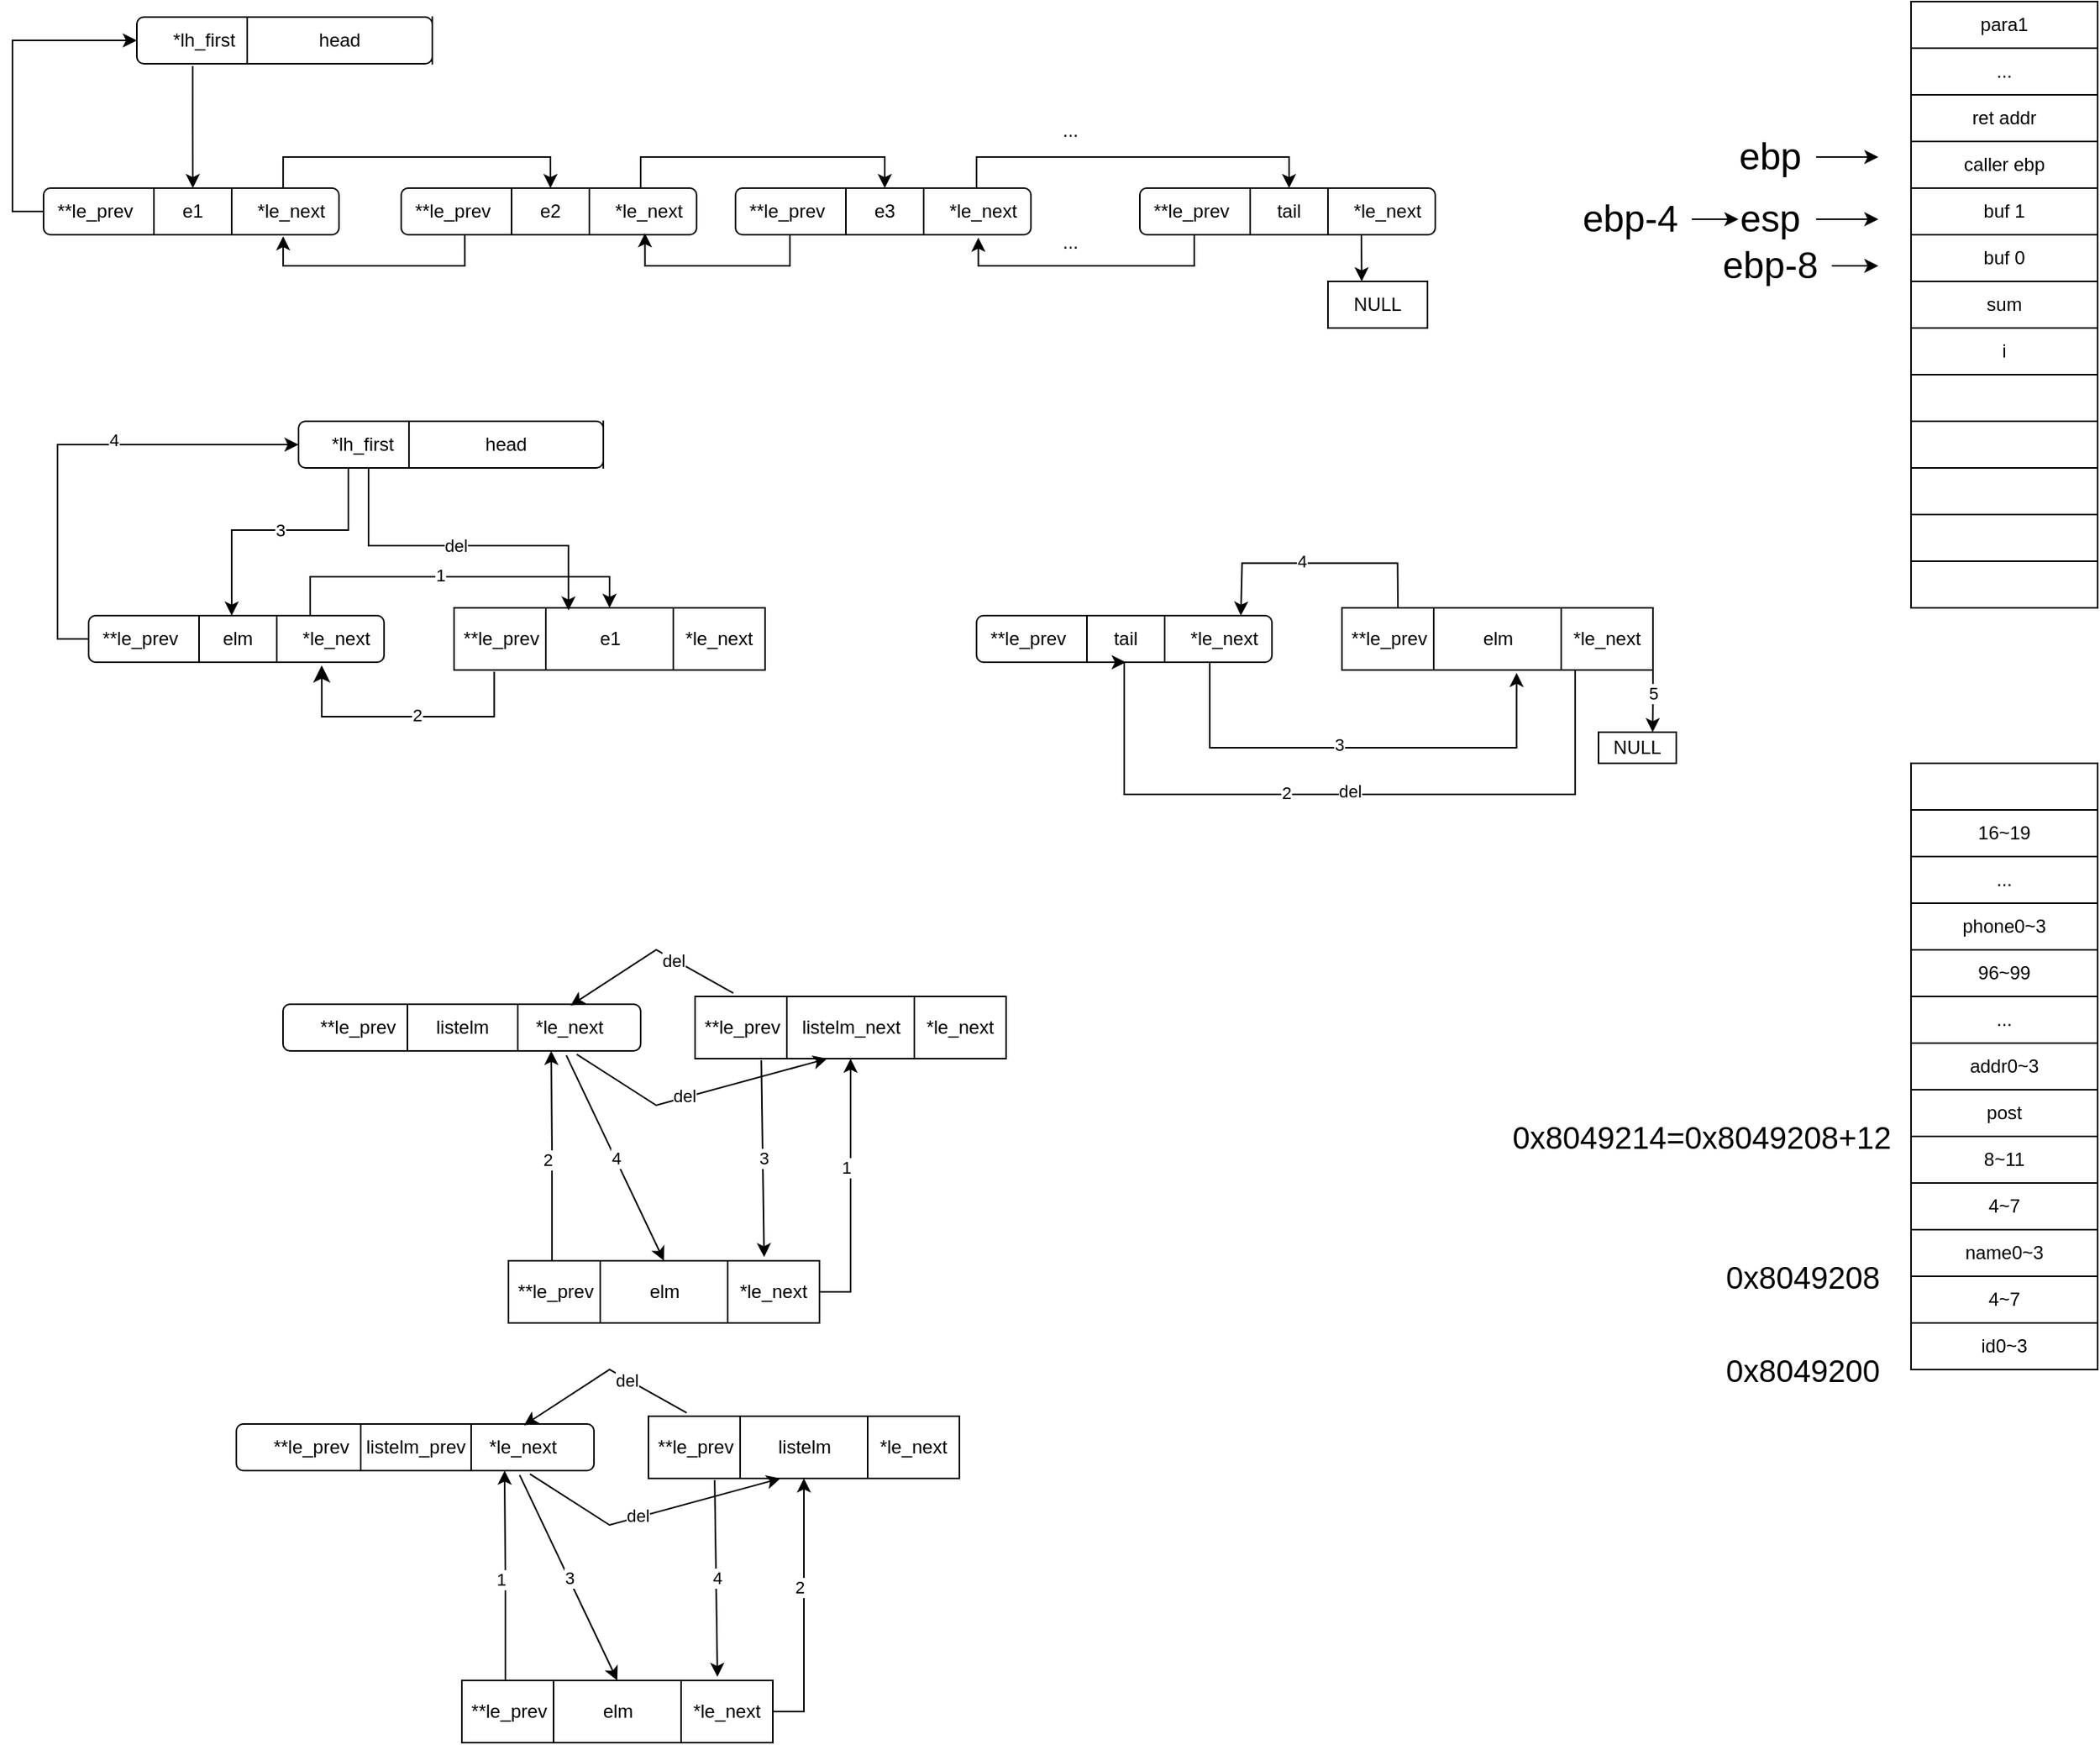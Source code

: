 <mxfile version="24.9.3">
  <diagram name="第 1 页" id="CgbGqWeiciak2SSr_8g0">
    <mxGraphModel dx="1440" dy="641" grid="1" gridSize="10" guides="1" tooltips="1" connect="1" arrows="1" fold="1" page="1" pageScale="1" pageWidth="827" pageHeight="1169" math="0" shadow="0">
      <root>
        <mxCell id="0" />
        <mxCell id="1" parent="0" />
        <mxCell id="PcLLNrCdASyvN8jC8210-8" value="*lh_first&amp;nbsp; &amp;nbsp; &amp;nbsp; &amp;nbsp; &amp;nbsp; &amp;nbsp; &amp;nbsp; &amp;nbsp; &amp;nbsp; &amp;nbsp; &amp;nbsp; &amp;nbsp; &amp;nbsp; &amp;nbsp; &amp;nbsp; &amp;nbsp;" style="rounded=1;whiteSpace=wrap;html=1;" parent="1" vertex="1">
          <mxGeometry x="100" y="10" width="190" height="30" as="geometry" />
        </mxCell>
        <mxCell id="PcLLNrCdASyvN8jC8210-32" style="edgeStyle=orthogonalEdgeStyle;rounded=0;orthogonalLoop=1;jettySize=auto;html=1;exitX=0.189;exitY=1.052;exitDx=0;exitDy=0;entryX=0.5;entryY=0;entryDx=0;entryDy=0;exitPerimeter=0;" parent="1" source="PcLLNrCdASyvN8jC8210-8" target="PcLLNrCdASyvN8jC8210-22" edge="1">
          <mxGeometry relative="1" as="geometry" />
        </mxCell>
        <mxCell id="PcLLNrCdASyvN8jC8210-9" value="head" style="shape=partialRectangle;whiteSpace=wrap;html=1;top=0;bottom=0;fillColor=none;" parent="1" vertex="1">
          <mxGeometry x="171" y="10" width="119" height="30" as="geometry" />
        </mxCell>
        <mxCell id="PcLLNrCdASyvN8jC8210-25" style="edgeStyle=orthogonalEdgeStyle;rounded=0;orthogonalLoop=1;jettySize=auto;html=1;exitX=0.811;exitY=0.056;exitDx=0;exitDy=0;entryX=0.5;entryY=0;entryDx=0;entryDy=0;exitPerimeter=0;" parent="1" source="PcLLNrCdASyvN8jC8210-21" target="PcLLNrCdASyvN8jC8210-24" edge="1">
          <mxGeometry relative="1" as="geometry">
            <Array as="points">
              <mxPoint x="194" y="100" />
              <mxPoint x="366" y="100" />
            </Array>
          </mxGeometry>
        </mxCell>
        <mxCell id="9PKcSmoNiK7LUXzbzVSb-112" style="edgeStyle=orthogonalEdgeStyle;rounded=0;orthogonalLoop=1;jettySize=auto;html=1;exitX=0;exitY=0.5;exitDx=0;exitDy=0;entryX=0;entryY=0.5;entryDx=0;entryDy=0;" parent="1" source="PcLLNrCdASyvN8jC8210-21" target="PcLLNrCdASyvN8jC8210-8" edge="1">
          <mxGeometry relative="1" as="geometry" />
        </mxCell>
        <mxCell id="PcLLNrCdASyvN8jC8210-21" value="**le_prev&amp;nbsp; &amp;nbsp; &amp;nbsp; &amp;nbsp; &amp;nbsp; &amp;nbsp; &amp;nbsp; &amp;nbsp; &amp;nbsp; &amp;nbsp; &amp;nbsp; &amp;nbsp; *le_next" style="rounded=1;whiteSpace=wrap;html=1;" parent="1" vertex="1">
          <mxGeometry x="40" y="120" width="190" height="30" as="geometry" />
        </mxCell>
        <mxCell id="PcLLNrCdASyvN8jC8210-22" value="e1" style="shape=partialRectangle;whiteSpace=wrap;html=1;top=0;bottom=0;fillColor=none;" parent="1" vertex="1">
          <mxGeometry x="111" y="120" width="50" height="30" as="geometry" />
        </mxCell>
        <mxCell id="PcLLNrCdASyvN8jC8210-23" value="**le_prev&amp;nbsp; &amp;nbsp; &amp;nbsp; &amp;nbsp; &amp;nbsp; &amp;nbsp; &amp;nbsp; &amp;nbsp; &amp;nbsp; &amp;nbsp; &amp;nbsp; &amp;nbsp; *le_next" style="rounded=1;whiteSpace=wrap;html=1;" parent="1" vertex="1">
          <mxGeometry x="270" y="120" width="190" height="30" as="geometry" />
        </mxCell>
        <mxCell id="9PKcSmoNiK7LUXzbzVSb-10" style="edgeStyle=orthogonalEdgeStyle;rounded=0;orthogonalLoop=1;jettySize=auto;html=1;entryX=0.5;entryY=0;entryDx=0;entryDy=0;" parent="1" source="PcLLNrCdASyvN8jC8210-23" target="9PKcSmoNiK7LUXzbzVSb-8" edge="1">
          <mxGeometry relative="1" as="geometry">
            <Array as="points">
              <mxPoint x="424" y="100" />
              <mxPoint x="581" y="100" />
            </Array>
          </mxGeometry>
        </mxCell>
        <mxCell id="PcLLNrCdASyvN8jC8210-24" value="e2" style="shape=partialRectangle;whiteSpace=wrap;html=1;top=0;bottom=0;fillColor=none;" parent="1" vertex="1">
          <mxGeometry x="341" y="120" width="50" height="30" as="geometry" />
        </mxCell>
        <mxCell id="t2lfeFUL5zWcgB1iJ4_S-45" style="edgeStyle=orthogonalEdgeStyle;rounded=0;orthogonalLoop=1;jettySize=auto;html=1;exitX=0.75;exitY=1;exitDx=0;exitDy=0;" parent="1" source="PcLLNrCdASyvN8jC8210-29" edge="1">
          <mxGeometry relative="1" as="geometry">
            <mxPoint x="887.714" y="180" as="targetPoint" />
          </mxGeometry>
        </mxCell>
        <mxCell id="PcLLNrCdASyvN8jC8210-29" value="**le_prev&amp;nbsp; &amp;nbsp; &amp;nbsp; &amp;nbsp; &amp;nbsp; &amp;nbsp; &amp;nbsp; &amp;nbsp; &amp;nbsp; &amp;nbsp; &amp;nbsp; &amp;nbsp; *le_next" style="rounded=1;whiteSpace=wrap;html=1;" parent="1" vertex="1">
          <mxGeometry x="745" y="120" width="190" height="30" as="geometry" />
        </mxCell>
        <mxCell id="9PKcSmoNiK7LUXzbzVSb-6" style="edgeStyle=orthogonalEdgeStyle;rounded=0;orthogonalLoop=1;jettySize=auto;html=1;exitX=0.175;exitY=0.949;exitDx=0;exitDy=0;entryX=0.825;entryY=0.967;entryDx=0;entryDy=0;entryPerimeter=0;exitPerimeter=0;" parent="1" source="9PKcSmoNiK7LUXzbzVSb-7" target="PcLLNrCdASyvN8jC8210-23" edge="1">
          <mxGeometry relative="1" as="geometry">
            <mxPoint x="480" y="230" as="targetPoint" />
            <Array as="points">
              <mxPoint x="520" y="149" />
              <mxPoint x="520" y="170" />
              <mxPoint x="427" y="170" />
            </Array>
          </mxGeometry>
        </mxCell>
        <mxCell id="PcLLNrCdASyvN8jC8210-30" value="tail" style="shape=partialRectangle;whiteSpace=wrap;html=1;top=0;bottom=0;fillColor=none;" parent="1" vertex="1">
          <mxGeometry x="816" y="120" width="50" height="30" as="geometry" />
        </mxCell>
        <mxCell id="PcLLNrCdASyvN8jC8210-34" value="e1" style="shape=process;whiteSpace=wrap;html=1;backgroundOutline=1;size=0.294;" parent="1" vertex="1">
          <mxGeometry x="304" y="390" width="200" height="40" as="geometry" />
        </mxCell>
        <mxCell id="PcLLNrCdASyvN8jC8210-36" value="*le_next" style="text;html=1;align=center;verticalAlign=middle;resizable=0;points=[];autosize=1;strokeColor=none;fillColor=none;" parent="1" vertex="1">
          <mxGeometry x="439" y="395" width="70" height="30" as="geometry" />
        </mxCell>
        <mxCell id="PcLLNrCdASyvN8jC8210-37" value="**le_prev" style="text;html=1;align=center;verticalAlign=middle;resizable=0;points=[];autosize=1;strokeColor=none;fillColor=none;" parent="1" vertex="1">
          <mxGeometry x="299" y="395" width="70" height="30" as="geometry" />
        </mxCell>
        <mxCell id="9PKcSmoNiK7LUXzbzVSb-5" style="edgeStyle=orthogonalEdgeStyle;rounded=0;orthogonalLoop=1;jettySize=auto;html=1;exitX=0.215;exitY=0.989;exitDx=0;exitDy=0;entryX=0.811;entryY=1.033;entryDx=0;entryDy=0;entryPerimeter=0;exitPerimeter=0;" parent="1" source="PcLLNrCdASyvN8jC8210-23" target="PcLLNrCdASyvN8jC8210-21" edge="1">
          <mxGeometry relative="1" as="geometry" />
        </mxCell>
        <mxCell id="9PKcSmoNiK7LUXzbzVSb-12" style="edgeStyle=orthogonalEdgeStyle;rounded=0;orthogonalLoop=1;jettySize=auto;html=1;exitX=0.81;exitY=-0.003;exitDx=0;exitDy=0;entryX=0.5;entryY=0;entryDx=0;entryDy=0;exitPerimeter=0;" parent="1" source="9PKcSmoNiK7LUXzbzVSb-7" target="PcLLNrCdASyvN8jC8210-30" edge="1">
          <mxGeometry relative="1" as="geometry">
            <mxPoint x="860" y="100" as="targetPoint" />
            <Array as="points">
              <mxPoint x="639" y="121" />
              <mxPoint x="640" y="121" />
              <mxPoint x="640" y="100" />
              <mxPoint x="841" y="100" />
            </Array>
          </mxGeometry>
        </mxCell>
        <mxCell id="9PKcSmoNiK7LUXzbzVSb-7" value="**le_prev&amp;nbsp; &amp;nbsp; &amp;nbsp; &amp;nbsp; &amp;nbsp; &amp;nbsp; &amp;nbsp; &amp;nbsp; &amp;nbsp; &amp;nbsp; &amp;nbsp; &amp;nbsp; *le_next" style="rounded=1;whiteSpace=wrap;html=1;" parent="1" vertex="1">
          <mxGeometry x="485" y="120" width="190" height="30" as="geometry" />
        </mxCell>
        <mxCell id="9PKcSmoNiK7LUXzbzVSb-8" value="e3" style="shape=partialRectangle;whiteSpace=wrap;html=1;top=0;bottom=0;fillColor=none;" parent="1" vertex="1">
          <mxGeometry x="556" y="120" width="50" height="30" as="geometry" />
        </mxCell>
        <mxCell id="9PKcSmoNiK7LUXzbzVSb-13" style="edgeStyle=orthogonalEdgeStyle;rounded=0;orthogonalLoop=1;jettySize=auto;html=1;exitX=0;exitY=1;exitDx=0;exitDy=0;entryX=0.822;entryY=1.063;entryDx=0;entryDy=0;entryPerimeter=0;" parent="1" source="PcLLNrCdASyvN8jC8210-30" target="9PKcSmoNiK7LUXzbzVSb-7" edge="1">
          <mxGeometry relative="1" as="geometry">
            <Array as="points">
              <mxPoint x="780" y="150" />
              <mxPoint x="780" y="170" />
              <mxPoint x="641" y="170" />
            </Array>
          </mxGeometry>
        </mxCell>
        <mxCell id="9PKcSmoNiK7LUXzbzVSb-14" value="..." style="text;html=1;align=center;verticalAlign=middle;resizable=0;points=[];autosize=1;strokeColor=none;fillColor=none;" parent="1" vertex="1">
          <mxGeometry x="685" y="68" width="30" height="30" as="geometry" />
        </mxCell>
        <mxCell id="9PKcSmoNiK7LUXzbzVSb-16" value="..." style="text;html=1;align=center;verticalAlign=middle;resizable=0;points=[];autosize=1;strokeColor=none;fillColor=none;" parent="1" vertex="1">
          <mxGeometry x="685" y="140" width="30" height="30" as="geometry" />
        </mxCell>
        <mxCell id="9PKcSmoNiK7LUXzbzVSb-23" style="edgeStyle=orthogonalEdgeStyle;rounded=0;orthogonalLoop=1;jettySize=auto;html=1;exitX=0.75;exitY=0;exitDx=0;exitDy=0;entryX=0.5;entryY=0;entryDx=0;entryDy=0;" parent="1" source="9PKcSmoNiK7LUXzbzVSb-20" target="PcLLNrCdASyvN8jC8210-34" edge="1">
          <mxGeometry relative="1" as="geometry" />
        </mxCell>
        <mxCell id="9PKcSmoNiK7LUXzbzVSb-114" value="1" style="edgeLabel;html=1;align=center;verticalAlign=middle;resizable=0;points=[];" parent="9PKcSmoNiK7LUXzbzVSb-23" vertex="1" connectable="0">
          <mxGeometry x="-0.085" y="1" relative="1" as="geometry">
            <mxPoint as="offset" />
          </mxGeometry>
        </mxCell>
        <mxCell id="9PKcSmoNiK7LUXzbzVSb-113" style="edgeStyle=orthogonalEdgeStyle;rounded=0;orthogonalLoop=1;jettySize=auto;html=1;exitX=0;exitY=0.5;exitDx=0;exitDy=0;entryX=0;entryY=0.5;entryDx=0;entryDy=0;" parent="1" source="9PKcSmoNiK7LUXzbzVSb-20" target="9PKcSmoNiK7LUXzbzVSb-103" edge="1">
          <mxGeometry relative="1" as="geometry" />
        </mxCell>
        <mxCell id="9PKcSmoNiK7LUXzbzVSb-115" value="4" style="edgeLabel;html=1;align=center;verticalAlign=middle;resizable=0;points=[];" parent="9PKcSmoNiK7LUXzbzVSb-113" vertex="1" connectable="0">
          <mxGeometry x="0.208" y="3" relative="1" as="geometry">
            <mxPoint as="offset" />
          </mxGeometry>
        </mxCell>
        <mxCell id="9PKcSmoNiK7LUXzbzVSb-20" value="**le_prev&amp;nbsp; &amp;nbsp; &amp;nbsp; &amp;nbsp; &amp;nbsp; &amp;nbsp; &amp;nbsp; &amp;nbsp; &amp;nbsp; &amp;nbsp; &amp;nbsp; &amp;nbsp; *le_next" style="rounded=1;whiteSpace=wrap;html=1;" parent="1" vertex="1">
          <mxGeometry x="69" y="395" width="190" height="30" as="geometry" />
        </mxCell>
        <mxCell id="9PKcSmoNiK7LUXzbzVSb-21" value="elm" style="shape=partialRectangle;whiteSpace=wrap;html=1;top=0;bottom=0;fillColor=none;" parent="1" vertex="1">
          <mxGeometry x="140" y="395" width="50" height="30" as="geometry" />
        </mxCell>
        <mxCell id="9PKcSmoNiK7LUXzbzVSb-22" value="" style="edgeStyle=segmentEdgeStyle;endArrow=classic;html=1;curved=0;rounded=0;endSize=8;startSize=8;sourcePerimeterSpacing=0;targetPerimeterSpacing=0;entryX=0.789;entryY=1.067;entryDx=0;entryDy=0;entryPerimeter=0;exitX=0.129;exitY=1.025;exitDx=0;exitDy=0;exitPerimeter=0;" parent="1" source="PcLLNrCdASyvN8jC8210-34" target="9PKcSmoNiK7LUXzbzVSb-20" edge="1">
          <mxGeometry width="100" relative="1" as="geometry">
            <mxPoint x="330" y="440" as="sourcePoint" />
            <mxPoint x="409" y="460" as="targetPoint" />
            <Array as="points">
              <mxPoint x="330" y="460" />
              <mxPoint x="219" y="460" />
            </Array>
          </mxGeometry>
        </mxCell>
        <mxCell id="9PKcSmoNiK7LUXzbzVSb-110" value="2" style="edgeLabel;html=1;align=center;verticalAlign=middle;resizable=0;points=[];" parent="9PKcSmoNiK7LUXzbzVSb-22" vertex="1" connectable="0">
          <mxGeometry x="-0.082" y="-1" relative="1" as="geometry">
            <mxPoint as="offset" />
          </mxGeometry>
        </mxCell>
        <mxCell id="9PKcSmoNiK7LUXzbzVSb-53" value="listelm" style="shape=process;whiteSpace=wrap;html=1;backgroundOutline=1;size=0.294;" parent="1" vertex="1">
          <mxGeometry x="429" y="910" width="200" height="40" as="geometry" />
        </mxCell>
        <mxCell id="9PKcSmoNiK7LUXzbzVSb-54" value="*le_next" style="text;html=1;align=center;verticalAlign=middle;resizable=0;points=[];autosize=1;strokeColor=none;fillColor=none;" parent="1" vertex="1">
          <mxGeometry x="564" y="915" width="70" height="30" as="geometry" />
        </mxCell>
        <mxCell id="9PKcSmoNiK7LUXzbzVSb-55" value="**le_prev" style="text;html=1;align=center;verticalAlign=middle;resizable=0;points=[];autosize=1;strokeColor=none;fillColor=none;" parent="1" vertex="1">
          <mxGeometry x="424" y="915" width="70" height="30" as="geometry" />
        </mxCell>
        <mxCell id="9PKcSmoNiK7LUXzbzVSb-56" value="**le_prev&amp;nbsp; &amp;nbsp; &amp;nbsp; &amp;nbsp; &amp;nbsp; &amp;nbsp; &amp;nbsp; &amp;nbsp; &amp;nbsp; &amp;nbsp; &amp;nbsp; &amp;nbsp; &amp;nbsp; &amp;nbsp;*le_next" style="rounded=1;whiteSpace=wrap;html=1;" parent="1" vertex="1">
          <mxGeometry x="164" y="915" width="230" height="30" as="geometry" />
        </mxCell>
        <mxCell id="9PKcSmoNiK7LUXzbzVSb-57" value="listelm_prev" style="shape=partialRectangle;whiteSpace=wrap;html=1;top=0;bottom=0;fillColor=none;" parent="1" vertex="1">
          <mxGeometry x="244" y="915" width="71" height="30" as="geometry" />
        </mxCell>
        <mxCell id="9PKcSmoNiK7LUXzbzVSb-58" style="edgeStyle=orthogonalEdgeStyle;rounded=0;orthogonalLoop=1;jettySize=auto;html=1;entryX=0.5;entryY=1;entryDx=0;entryDy=0;" parent="1" target="9PKcSmoNiK7LUXzbzVSb-53" edge="1">
          <mxGeometry relative="1" as="geometry">
            <mxPoint x="504" y="1100" as="sourcePoint" />
            <Array as="points">
              <mxPoint x="529" y="1100" />
            </Array>
          </mxGeometry>
        </mxCell>
        <mxCell id="9PKcSmoNiK7LUXzbzVSb-59" value="2" style="edgeLabel;html=1;align=center;verticalAlign=middle;resizable=0;points=[];" parent="9PKcSmoNiK7LUXzbzVSb-58" vertex="1" connectable="0">
          <mxGeometry x="0.208" y="3" relative="1" as="geometry">
            <mxPoint as="offset" />
          </mxGeometry>
        </mxCell>
        <mxCell id="9PKcSmoNiK7LUXzbzVSb-60" style="edgeStyle=orthogonalEdgeStyle;rounded=0;orthogonalLoop=1;jettySize=auto;html=1;exitX=0.132;exitY=0.008;exitDx=0;exitDy=0;entryX=0.75;entryY=1;entryDx=0;entryDy=0;exitPerimeter=0;" parent="1" source="9PKcSmoNiK7LUXzbzVSb-62" target="9PKcSmoNiK7LUXzbzVSb-56" edge="1">
          <mxGeometry relative="1" as="geometry">
            <Array as="points">
              <mxPoint x="337" y="1080" />
              <mxPoint x="337" y="1013" />
            </Array>
          </mxGeometry>
        </mxCell>
        <mxCell id="9PKcSmoNiK7LUXzbzVSb-61" value="1" style="edgeLabel;html=1;align=center;verticalAlign=middle;resizable=0;points=[];" parent="9PKcSmoNiK7LUXzbzVSb-60" vertex="1" connectable="0">
          <mxGeometry x="-0.025" y="3" relative="1" as="geometry">
            <mxPoint as="offset" />
          </mxGeometry>
        </mxCell>
        <mxCell id="9PKcSmoNiK7LUXzbzVSb-62" value="elm" style="shape=process;whiteSpace=wrap;html=1;backgroundOutline=1;size=0.294;" parent="1" vertex="1">
          <mxGeometry x="309" y="1080" width="200" height="40" as="geometry" />
        </mxCell>
        <mxCell id="9PKcSmoNiK7LUXzbzVSb-63" value="*le_next" style="text;html=1;align=center;verticalAlign=middle;resizable=0;points=[];autosize=1;strokeColor=none;fillColor=none;" parent="1" vertex="1">
          <mxGeometry x="444" y="1085" width="70" height="30" as="geometry" />
        </mxCell>
        <mxCell id="9PKcSmoNiK7LUXzbzVSb-64" value="**le_prev" style="text;html=1;align=center;verticalAlign=middle;resizable=0;points=[];autosize=1;strokeColor=none;fillColor=none;" parent="1" vertex="1">
          <mxGeometry x="304" y="1085" width="70" height="30" as="geometry" />
        </mxCell>
        <mxCell id="9PKcSmoNiK7LUXzbzVSb-65" value="3" style="endArrow=classic;html=1;rounded=0;exitX=0.792;exitY=1.094;exitDx=0;exitDy=0;entryX=0.5;entryY=0;entryDx=0;entryDy=0;exitPerimeter=0;" parent="1" source="9PKcSmoNiK7LUXzbzVSb-56" target="9PKcSmoNiK7LUXzbzVSb-62" edge="1">
          <mxGeometry width="50" height="50" relative="1" as="geometry">
            <mxPoint x="404" y="1080" as="sourcePoint" />
            <mxPoint x="454" y="1030" as="targetPoint" />
          </mxGeometry>
        </mxCell>
        <mxCell id="9PKcSmoNiK7LUXzbzVSb-67" value="4" style="endArrow=classic;html=1;rounded=0;entryX=0.822;entryY=-0.058;entryDx=0;entryDy=0;exitX=0.213;exitY=1.025;exitDx=0;exitDy=0;entryPerimeter=0;exitPerimeter=0;" parent="1" source="9PKcSmoNiK7LUXzbzVSb-53" target="9PKcSmoNiK7LUXzbzVSb-62" edge="1">
          <mxGeometry width="50" height="50" relative="1" as="geometry">
            <mxPoint x="459" y="970" as="sourcePoint" />
            <mxPoint x="454" y="1030" as="targetPoint" />
          </mxGeometry>
        </mxCell>
        <mxCell id="9PKcSmoNiK7LUXzbzVSb-71" value="" style="endArrow=classic;html=1;rounded=0;entryX=0.804;entryY=0.028;entryDx=0;entryDy=0;entryPerimeter=0;exitX=0.123;exitY=-0.054;exitDx=0;exitDy=0;exitPerimeter=0;" parent="1" source="9PKcSmoNiK7LUXzbzVSb-53" target="9PKcSmoNiK7LUXzbzVSb-56" edge="1">
          <mxGeometry width="50" height="50" relative="1" as="geometry">
            <mxPoint x="414" y="1010" as="sourcePoint" />
            <mxPoint x="464" y="960" as="targetPoint" />
            <Array as="points">
              <mxPoint x="404" y="880" />
            </Array>
          </mxGeometry>
        </mxCell>
        <mxCell id="9PKcSmoNiK7LUXzbzVSb-75" value="del" style="edgeLabel;html=1;align=center;verticalAlign=middle;resizable=0;points=[];" parent="9PKcSmoNiK7LUXzbzVSb-71" vertex="1" connectable="0">
          <mxGeometry x="-0.281" relative="1" as="geometry">
            <mxPoint as="offset" />
          </mxGeometry>
        </mxCell>
        <mxCell id="9PKcSmoNiK7LUXzbzVSb-74" value="" style="endArrow=classic;html=1;rounded=0;exitX=0.821;exitY=1.072;exitDx=0;exitDy=0;exitPerimeter=0;" parent="1" source="9PKcSmoNiK7LUXzbzVSb-56" edge="1">
          <mxGeometry width="50" height="50" relative="1" as="geometry">
            <mxPoint x="414" y="1010" as="sourcePoint" />
            <mxPoint x="514" y="950" as="targetPoint" />
            <Array as="points">
              <mxPoint x="404" y="980" />
            </Array>
          </mxGeometry>
        </mxCell>
        <mxCell id="9PKcSmoNiK7LUXzbzVSb-76" value="del" style="edgeLabel;html=1;align=center;verticalAlign=middle;resizable=0;points=[];" parent="9PKcSmoNiK7LUXzbzVSb-74" vertex="1" connectable="0">
          <mxGeometry x="-0.091" y="1" relative="1" as="geometry">
            <mxPoint as="offset" />
          </mxGeometry>
        </mxCell>
        <mxCell id="9PKcSmoNiK7LUXzbzVSb-77" value="listelm_next" style="shape=process;whiteSpace=wrap;html=1;backgroundOutline=1;size=0.294;" parent="1" vertex="1">
          <mxGeometry x="459" y="640" width="200" height="40" as="geometry" />
        </mxCell>
        <mxCell id="9PKcSmoNiK7LUXzbzVSb-78" value="*le_next" style="text;html=1;align=center;verticalAlign=middle;resizable=0;points=[];autosize=1;strokeColor=none;fillColor=none;" parent="1" vertex="1">
          <mxGeometry x="594" y="645" width="70" height="30" as="geometry" />
        </mxCell>
        <mxCell id="9PKcSmoNiK7LUXzbzVSb-79" value="**le_prev" style="text;html=1;align=center;verticalAlign=middle;resizable=0;points=[];autosize=1;strokeColor=none;fillColor=none;" parent="1" vertex="1">
          <mxGeometry x="454" y="645" width="70" height="30" as="geometry" />
        </mxCell>
        <mxCell id="9PKcSmoNiK7LUXzbzVSb-80" value="**le_prev&amp;nbsp; &amp;nbsp; &amp;nbsp; &amp;nbsp; &amp;nbsp; &amp;nbsp; &amp;nbsp; &amp;nbsp; &amp;nbsp; &amp;nbsp; &amp;nbsp; &amp;nbsp; &amp;nbsp; &amp;nbsp;*le_next" style="rounded=1;whiteSpace=wrap;html=1;" parent="1" vertex="1">
          <mxGeometry x="194" y="645" width="230" height="30" as="geometry" />
        </mxCell>
        <mxCell id="9PKcSmoNiK7LUXzbzVSb-81" value="listelm" style="shape=partialRectangle;whiteSpace=wrap;html=1;top=0;bottom=0;fillColor=none;" parent="1" vertex="1">
          <mxGeometry x="274" y="645" width="71" height="30" as="geometry" />
        </mxCell>
        <mxCell id="9PKcSmoNiK7LUXzbzVSb-82" style="edgeStyle=orthogonalEdgeStyle;rounded=0;orthogonalLoop=1;jettySize=auto;html=1;entryX=0.5;entryY=1;entryDx=0;entryDy=0;" parent="1" target="9PKcSmoNiK7LUXzbzVSb-77" edge="1">
          <mxGeometry relative="1" as="geometry">
            <mxPoint x="534" y="830" as="sourcePoint" />
            <Array as="points">
              <mxPoint x="559" y="830" />
            </Array>
          </mxGeometry>
        </mxCell>
        <mxCell id="9PKcSmoNiK7LUXzbzVSb-83" value="1" style="edgeLabel;html=1;align=center;verticalAlign=middle;resizable=0;points=[];" parent="9PKcSmoNiK7LUXzbzVSb-82" vertex="1" connectable="0">
          <mxGeometry x="0.208" y="3" relative="1" as="geometry">
            <mxPoint as="offset" />
          </mxGeometry>
        </mxCell>
        <mxCell id="9PKcSmoNiK7LUXzbzVSb-84" style="edgeStyle=orthogonalEdgeStyle;rounded=0;orthogonalLoop=1;jettySize=auto;html=1;exitX=0.132;exitY=0.008;exitDx=0;exitDy=0;entryX=0.75;entryY=1;entryDx=0;entryDy=0;exitPerimeter=0;" parent="1" source="9PKcSmoNiK7LUXzbzVSb-86" target="9PKcSmoNiK7LUXzbzVSb-80" edge="1">
          <mxGeometry relative="1" as="geometry">
            <Array as="points">
              <mxPoint x="367" y="810" />
              <mxPoint x="367" y="743" />
            </Array>
          </mxGeometry>
        </mxCell>
        <mxCell id="9PKcSmoNiK7LUXzbzVSb-85" value="1" style="edgeLabel;html=1;align=center;verticalAlign=middle;resizable=0;points=[];" parent="9PKcSmoNiK7LUXzbzVSb-84" vertex="1" connectable="0">
          <mxGeometry x="-0.025" y="3" relative="1" as="geometry">
            <mxPoint as="offset" />
          </mxGeometry>
        </mxCell>
        <mxCell id="9PKcSmoNiK7LUXzbzVSb-95" value="2" style="edgeLabel;html=1;align=center;verticalAlign=middle;resizable=0;points=[];" parent="9PKcSmoNiK7LUXzbzVSb-84" vertex="1" connectable="0">
          <mxGeometry x="0.01" y="3" relative="1" as="geometry">
            <mxPoint y="2" as="offset" />
          </mxGeometry>
        </mxCell>
        <mxCell id="9PKcSmoNiK7LUXzbzVSb-86" value="elm" style="shape=process;whiteSpace=wrap;html=1;backgroundOutline=1;size=0.294;" parent="1" vertex="1">
          <mxGeometry x="339" y="810" width="200" height="40" as="geometry" />
        </mxCell>
        <mxCell id="9PKcSmoNiK7LUXzbzVSb-87" value="*le_next" style="text;html=1;align=center;verticalAlign=middle;resizable=0;points=[];autosize=1;strokeColor=none;fillColor=none;" parent="1" vertex="1">
          <mxGeometry x="474" y="815" width="70" height="30" as="geometry" />
        </mxCell>
        <mxCell id="9PKcSmoNiK7LUXzbzVSb-88" value="**le_prev" style="text;html=1;align=center;verticalAlign=middle;resizable=0;points=[];autosize=1;strokeColor=none;fillColor=none;" parent="1" vertex="1">
          <mxGeometry x="334" y="815" width="70" height="30" as="geometry" />
        </mxCell>
        <mxCell id="9PKcSmoNiK7LUXzbzVSb-89" value="4" style="endArrow=classic;html=1;rounded=0;exitX=0.792;exitY=1.094;exitDx=0;exitDy=0;entryX=0.5;entryY=0;entryDx=0;entryDy=0;exitPerimeter=0;" parent="1" source="9PKcSmoNiK7LUXzbzVSb-80" target="9PKcSmoNiK7LUXzbzVSb-86" edge="1">
          <mxGeometry width="50" height="50" relative="1" as="geometry">
            <mxPoint x="434" y="810" as="sourcePoint" />
            <mxPoint x="484" y="760" as="targetPoint" />
          </mxGeometry>
        </mxCell>
        <mxCell id="9PKcSmoNiK7LUXzbzVSb-90" value="3" style="endArrow=classic;html=1;rounded=0;entryX=0.822;entryY=-0.058;entryDx=0;entryDy=0;exitX=0.213;exitY=1.025;exitDx=0;exitDy=0;entryPerimeter=0;exitPerimeter=0;" parent="1" source="9PKcSmoNiK7LUXzbzVSb-77" target="9PKcSmoNiK7LUXzbzVSb-86" edge="1">
          <mxGeometry width="50" height="50" relative="1" as="geometry">
            <mxPoint x="489" y="700" as="sourcePoint" />
            <mxPoint x="484" y="760" as="targetPoint" />
          </mxGeometry>
        </mxCell>
        <mxCell id="9PKcSmoNiK7LUXzbzVSb-91" value="" style="endArrow=classic;html=1;rounded=0;entryX=0.804;entryY=0.028;entryDx=0;entryDy=0;entryPerimeter=0;exitX=0.123;exitY=-0.054;exitDx=0;exitDy=0;exitPerimeter=0;" parent="1" source="9PKcSmoNiK7LUXzbzVSb-77" target="9PKcSmoNiK7LUXzbzVSb-80" edge="1">
          <mxGeometry width="50" height="50" relative="1" as="geometry">
            <mxPoint x="444" y="740" as="sourcePoint" />
            <mxPoint x="494" y="690" as="targetPoint" />
            <Array as="points">
              <mxPoint x="434" y="610" />
            </Array>
          </mxGeometry>
        </mxCell>
        <mxCell id="9PKcSmoNiK7LUXzbzVSb-92" value="del" style="edgeLabel;html=1;align=center;verticalAlign=middle;resizable=0;points=[];" parent="9PKcSmoNiK7LUXzbzVSb-91" vertex="1" connectable="0">
          <mxGeometry x="-0.281" relative="1" as="geometry">
            <mxPoint as="offset" />
          </mxGeometry>
        </mxCell>
        <mxCell id="9PKcSmoNiK7LUXzbzVSb-93" value="" style="endArrow=classic;html=1;rounded=0;exitX=0.821;exitY=1.072;exitDx=0;exitDy=0;exitPerimeter=0;" parent="1" source="9PKcSmoNiK7LUXzbzVSb-80" edge="1">
          <mxGeometry width="50" height="50" relative="1" as="geometry">
            <mxPoint x="444" y="740" as="sourcePoint" />
            <mxPoint x="544" y="680" as="targetPoint" />
            <Array as="points">
              <mxPoint x="434" y="710" />
            </Array>
          </mxGeometry>
        </mxCell>
        <mxCell id="9PKcSmoNiK7LUXzbzVSb-94" value="del" style="edgeLabel;html=1;align=center;verticalAlign=middle;resizable=0;points=[];" parent="9PKcSmoNiK7LUXzbzVSb-93" vertex="1" connectable="0">
          <mxGeometry x="-0.091" y="1" relative="1" as="geometry">
            <mxPoint as="offset" />
          </mxGeometry>
        </mxCell>
        <mxCell id="9PKcSmoNiK7LUXzbzVSb-106" value="3" style="edgeStyle=orthogonalEdgeStyle;rounded=0;orthogonalLoop=1;jettySize=auto;html=1;exitX=0.205;exitY=1;exitDx=0;exitDy=0;entryX=0.5;entryY=0;entryDx=0;entryDy=0;exitPerimeter=0;" parent="1" edge="1">
          <mxGeometry relative="1" as="geometry">
            <mxPoint x="238.95" y="300" as="sourcePoint" />
            <mxPoint x="161" y="395" as="targetPoint" />
            <Array as="points">
              <mxPoint x="236" y="300" />
              <mxPoint x="236" y="340" />
              <mxPoint x="161" y="340" />
            </Array>
          </mxGeometry>
        </mxCell>
        <mxCell id="9PKcSmoNiK7LUXzbzVSb-103" value="*lh_first&amp;nbsp; &amp;nbsp; &amp;nbsp; &amp;nbsp; &amp;nbsp; &amp;nbsp; &amp;nbsp; &amp;nbsp; &amp;nbsp; &amp;nbsp; &amp;nbsp; &amp;nbsp; &amp;nbsp; &amp;nbsp; &amp;nbsp; &amp;nbsp; &amp;nbsp;&amp;nbsp;" style="rounded=1;whiteSpace=wrap;html=1;" parent="1" vertex="1">
          <mxGeometry x="204" y="270" width="196" height="30" as="geometry" />
        </mxCell>
        <mxCell id="9PKcSmoNiK7LUXzbzVSb-104" value="head" style="shape=partialRectangle;whiteSpace=wrap;html=1;top=0;bottom=0;fillColor=none;" parent="1" vertex="1">
          <mxGeometry x="275" y="270" width="125" height="30" as="geometry" />
        </mxCell>
        <mxCell id="9PKcSmoNiK7LUXzbzVSb-107" style="edgeStyle=orthogonalEdgeStyle;rounded=0;orthogonalLoop=1;jettySize=auto;html=1;exitX=0.25;exitY=1;exitDx=0;exitDy=0;entryX=0.368;entryY=0.042;entryDx=0;entryDy=0;entryPerimeter=0;" parent="1" source="9PKcSmoNiK7LUXzbzVSb-103" target="PcLLNrCdASyvN8jC8210-34" edge="1">
          <mxGeometry relative="1" as="geometry">
            <Array as="points">
              <mxPoint x="249" y="350" />
              <mxPoint x="378" y="350" />
            </Array>
          </mxGeometry>
        </mxCell>
        <mxCell id="9PKcSmoNiK7LUXzbzVSb-108" value="del" style="edgeLabel;html=1;align=center;verticalAlign=middle;resizable=0;points=[];" parent="9PKcSmoNiK7LUXzbzVSb-107" vertex="1" connectable="0">
          <mxGeometry x="-0.021" relative="1" as="geometry">
            <mxPoint as="offset" />
          </mxGeometry>
        </mxCell>
        <mxCell id="t2lfeFUL5zWcgB1iJ4_S-36" style="edgeStyle=orthogonalEdgeStyle;rounded=0;orthogonalLoop=1;jettySize=auto;html=1;exitX=1;exitY=1;exitDx=0;exitDy=0;" parent="1" source="t2lfeFUL5zWcgB1iJ4_S-1" edge="1">
          <mxGeometry relative="1" as="geometry">
            <mxPoint x="1074.8" y="470" as="targetPoint" />
          </mxGeometry>
        </mxCell>
        <mxCell id="t2lfeFUL5zWcgB1iJ4_S-43" value="5" style="edgeLabel;html=1;align=center;verticalAlign=middle;resizable=0;points=[];" parent="t2lfeFUL5zWcgB1iJ4_S-36" vertex="1" connectable="0">
          <mxGeometry x="-0.248" relative="1" as="geometry">
            <mxPoint as="offset" />
          </mxGeometry>
        </mxCell>
        <mxCell id="t2lfeFUL5zWcgB1iJ4_S-1" value="elm" style="shape=process;whiteSpace=wrap;html=1;backgroundOutline=1;size=0.294;" parent="1" vertex="1">
          <mxGeometry x="875" y="390" width="200" height="40" as="geometry" />
        </mxCell>
        <mxCell id="t2lfeFUL5zWcgB1iJ4_S-2" value="*le_next" style="text;html=1;align=center;verticalAlign=middle;resizable=0;points=[];autosize=1;strokeColor=none;fillColor=none;" parent="1" vertex="1">
          <mxGeometry x="1010" y="395" width="70" height="30" as="geometry" />
        </mxCell>
        <mxCell id="t2lfeFUL5zWcgB1iJ4_S-3" value="**le_prev" style="text;html=1;align=center;verticalAlign=middle;resizable=0;points=[];autosize=1;strokeColor=none;fillColor=none;" parent="1" vertex="1">
          <mxGeometry x="870" y="395" width="70" height="30" as="geometry" />
        </mxCell>
        <mxCell id="t2lfeFUL5zWcgB1iJ4_S-8" value="**le_prev&amp;nbsp; &amp;nbsp; &amp;nbsp; &amp;nbsp; &amp;nbsp; &amp;nbsp; &amp;nbsp; &amp;nbsp; &amp;nbsp; &amp;nbsp; &amp;nbsp; &amp;nbsp; *le_next" style="rounded=1;whiteSpace=wrap;html=1;" parent="1" vertex="1">
          <mxGeometry x="640" y="395" width="190" height="30" as="geometry" />
        </mxCell>
        <mxCell id="t2lfeFUL5zWcgB1iJ4_S-9" value="tail" style="shape=partialRectangle;whiteSpace=wrap;html=1;top=0;bottom=0;fillColor=none;" parent="1" vertex="1">
          <mxGeometry x="711" y="395" width="50" height="30" as="geometry" />
        </mxCell>
        <mxCell id="t2lfeFUL5zWcgB1iJ4_S-22" style="edgeStyle=orthogonalEdgeStyle;rounded=0;orthogonalLoop=1;jettySize=auto;html=1;exitX=0.75;exitY=1;exitDx=0;exitDy=0;entryX=0.524;entryY=1.046;entryDx=0;entryDy=0;entryPerimeter=0;" parent="1" edge="1">
          <mxGeometry relative="1" as="geometry">
            <mxPoint x="790" y="425" as="sourcePoint" />
            <mxPoint x="987.3" y="431.84" as="targetPoint" />
            <Array as="points">
              <mxPoint x="790.5" y="480" />
              <mxPoint x="987.5" y="480" />
            </Array>
          </mxGeometry>
        </mxCell>
        <mxCell id="t2lfeFUL5zWcgB1iJ4_S-40" value="3" style="edgeLabel;html=1;align=center;verticalAlign=middle;resizable=0;points=[];" parent="t2lfeFUL5zWcgB1iJ4_S-22" vertex="1" connectable="0">
          <mxGeometry x="-0.084" y="2" relative="1" as="geometry">
            <mxPoint as="offset" />
          </mxGeometry>
        </mxCell>
        <mxCell id="t2lfeFUL5zWcgB1iJ4_S-28" value="" style="endArrow=classic;html=1;rounded=0;entryX=0.838;entryY=-0.041;entryDx=0;entryDy=0;entryPerimeter=0;" parent="1" edge="1">
          <mxGeometry width="50" height="50" relative="1" as="geometry">
            <mxPoint x="911" y="390" as="sourcePoint" />
            <mxPoint x="810" y="395.0" as="targetPoint" />
            <Array as="points">
              <mxPoint x="910.78" y="361.23" />
              <mxPoint x="810.78" y="361.23" />
            </Array>
          </mxGeometry>
        </mxCell>
        <mxCell id="t2lfeFUL5zWcgB1iJ4_S-41" value="4" style="edgeLabel;html=1;align=center;verticalAlign=middle;resizable=0;points=[];" parent="t2lfeFUL5zWcgB1iJ4_S-28" vertex="1" connectable="0">
          <mxGeometry x="0.119" y="-1" relative="1" as="geometry">
            <mxPoint as="offset" />
          </mxGeometry>
        </mxCell>
        <mxCell id="t2lfeFUL5zWcgB1iJ4_S-33" style="edgeStyle=orthogonalEdgeStyle;rounded=0;orthogonalLoop=1;jettySize=auto;html=1;exitX=0.75;exitY=1;exitDx=0;exitDy=0;entryX=0.5;entryY=1;entryDx=0;entryDy=0;" parent="1" source="t2lfeFUL5zWcgB1iJ4_S-1" target="t2lfeFUL5zWcgB1iJ4_S-9" edge="1">
          <mxGeometry relative="1" as="geometry">
            <Array as="points">
              <mxPoint x="1025" y="510" />
              <mxPoint x="735" y="510" />
              <mxPoint x="735" y="425" />
            </Array>
          </mxGeometry>
        </mxCell>
        <mxCell id="t2lfeFUL5zWcgB1iJ4_S-38" value="del" style="edgeLabel;html=1;align=center;verticalAlign=middle;resizable=0;points=[];" parent="t2lfeFUL5zWcgB1iJ4_S-33" vertex="1" connectable="0">
          <mxGeometry x="-0.013" y="-2" relative="1" as="geometry">
            <mxPoint as="offset" />
          </mxGeometry>
        </mxCell>
        <mxCell id="t2lfeFUL5zWcgB1iJ4_S-39" value="2" style="edgeLabel;html=1;align=center;verticalAlign=middle;resizable=0;points=[];" parent="t2lfeFUL5zWcgB1iJ4_S-33" vertex="1" connectable="0">
          <mxGeometry x="0.167" y="-1" relative="1" as="geometry">
            <mxPoint as="offset" />
          </mxGeometry>
        </mxCell>
        <mxCell id="t2lfeFUL5zWcgB1iJ4_S-37" value="NULL" style="whiteSpace=wrap;html=1;" parent="1" vertex="1">
          <mxGeometry x="1040" y="470" width="50" height="20" as="geometry" />
        </mxCell>
        <mxCell id="t2lfeFUL5zWcgB1iJ4_S-46" value="NULL" style="whiteSpace=wrap;html=1;" parent="1" vertex="1">
          <mxGeometry x="866" y="180" width="64" height="30" as="geometry" />
        </mxCell>
        <mxCell id="bahmHBTMOXn4sRvX9rWZ-22" value="para1" style="rounded=0;whiteSpace=wrap;html=1;" parent="1" vertex="1">
          <mxGeometry x="1241" width="120" height="30" as="geometry" />
        </mxCell>
        <mxCell id="bahmHBTMOXn4sRvX9rWZ-35" value="..." style="rounded=0;whiteSpace=wrap;html=1;" parent="1" vertex="1">
          <mxGeometry x="1241" y="30" width="120" height="30" as="geometry" />
        </mxCell>
        <mxCell id="bahmHBTMOXn4sRvX9rWZ-36" value="ret addr" style="rounded=0;whiteSpace=wrap;html=1;" parent="1" vertex="1">
          <mxGeometry x="1241" y="60" width="120" height="30" as="geometry" />
        </mxCell>
        <mxCell id="bahmHBTMOXn4sRvX9rWZ-37" value="caller ebp" style="rounded=0;whiteSpace=wrap;html=1;" parent="1" vertex="1">
          <mxGeometry x="1241" y="90" width="120" height="30" as="geometry" />
        </mxCell>
        <mxCell id="bahmHBTMOXn4sRvX9rWZ-38" value="buf 1" style="rounded=0;whiteSpace=wrap;html=1;" parent="1" vertex="1">
          <mxGeometry x="1241" y="120" width="120" height="30" as="geometry" />
        </mxCell>
        <mxCell id="bahmHBTMOXn4sRvX9rWZ-39" value="buf 0" style="rounded=0;whiteSpace=wrap;html=1;" parent="1" vertex="1">
          <mxGeometry x="1241" y="150" width="120" height="30" as="geometry" />
        </mxCell>
        <mxCell id="bahmHBTMOXn4sRvX9rWZ-40" value="sum" style="rounded=0;whiteSpace=wrap;html=1;" parent="1" vertex="1">
          <mxGeometry x="1241" y="180" width="120" height="30" as="geometry" />
        </mxCell>
        <mxCell id="bahmHBTMOXn4sRvX9rWZ-41" value="i" style="rounded=0;whiteSpace=wrap;html=1;" parent="1" vertex="1">
          <mxGeometry x="1241" y="210" width="120" height="30" as="geometry" />
        </mxCell>
        <mxCell id="bahmHBTMOXn4sRvX9rWZ-42" value="" style="rounded=0;whiteSpace=wrap;html=1;" parent="1" vertex="1">
          <mxGeometry x="1241" y="240" width="120" height="30" as="geometry" />
        </mxCell>
        <mxCell id="bahmHBTMOXn4sRvX9rWZ-43" value="" style="rounded=0;whiteSpace=wrap;html=1;" parent="1" vertex="1">
          <mxGeometry x="1241" y="270" width="120" height="30" as="geometry" />
        </mxCell>
        <mxCell id="bahmHBTMOXn4sRvX9rWZ-44" value="" style="rounded=0;whiteSpace=wrap;html=1;" parent="1" vertex="1">
          <mxGeometry x="1241" y="300" width="120" height="30" as="geometry" />
        </mxCell>
        <mxCell id="bahmHBTMOXn4sRvX9rWZ-45" value="" style="rounded=0;whiteSpace=wrap;html=1;" parent="1" vertex="1">
          <mxGeometry x="1241" y="330" width="120" height="30" as="geometry" />
        </mxCell>
        <mxCell id="bahmHBTMOXn4sRvX9rWZ-46" value="" style="rounded=0;whiteSpace=wrap;html=1;" parent="1" vertex="1">
          <mxGeometry x="1241" y="360" width="120" height="30" as="geometry" />
        </mxCell>
        <mxCell id="bahmHBTMOXn4sRvX9rWZ-53" value="" style="edgeStyle=orthogonalEdgeStyle;rounded=0;orthogonalLoop=1;jettySize=auto;html=1;" parent="1" source="bahmHBTMOXn4sRvX9rWZ-49" edge="1">
          <mxGeometry relative="1" as="geometry">
            <mxPoint x="1220" y="140" as="targetPoint" />
          </mxGeometry>
        </mxCell>
        <mxCell id="bahmHBTMOXn4sRvX9rWZ-49" value="&lt;font style=&quot;font-size: 24px;&quot;&gt;esp&lt;/font&gt;" style="text;html=1;align=center;verticalAlign=middle;resizable=0;points=[];autosize=1;strokeColor=none;fillColor=none;" parent="1" vertex="1">
          <mxGeometry x="1120" y="120" width="60" height="40" as="geometry" />
        </mxCell>
        <mxCell id="bahmHBTMOXn4sRvX9rWZ-56" value="" style="edgeStyle=orthogonalEdgeStyle;rounded=0;orthogonalLoop=1;jettySize=auto;html=1;" parent="1" source="bahmHBTMOXn4sRvX9rWZ-57" edge="1">
          <mxGeometry relative="1" as="geometry">
            <mxPoint x="1220" y="100" as="targetPoint" />
          </mxGeometry>
        </mxCell>
        <mxCell id="bahmHBTMOXn4sRvX9rWZ-57" value="&lt;font style=&quot;font-size: 24px;&quot;&gt;ebp&lt;/font&gt;" style="text;html=1;align=center;verticalAlign=middle;resizable=0;points=[];autosize=1;strokeColor=none;fillColor=none;" parent="1" vertex="1">
          <mxGeometry x="1120" y="80" width="60" height="40" as="geometry" />
        </mxCell>
        <mxCell id="bahmHBTMOXn4sRvX9rWZ-58" value="" style="edgeStyle=orthogonalEdgeStyle;rounded=0;orthogonalLoop=1;jettySize=auto;html=1;" parent="1" source="bahmHBTMOXn4sRvX9rWZ-59" edge="1">
          <mxGeometry relative="1" as="geometry">
            <mxPoint x="1130" y="140" as="targetPoint" />
          </mxGeometry>
        </mxCell>
        <mxCell id="bahmHBTMOXn4sRvX9rWZ-59" value="&lt;font style=&quot;font-size: 24px;&quot;&gt;ebp-4&lt;/font&gt;" style="text;html=1;align=center;verticalAlign=middle;resizable=0;points=[];autosize=1;strokeColor=none;fillColor=none;" parent="1" vertex="1">
          <mxGeometry x="1020" y="120" width="80" height="40" as="geometry" />
        </mxCell>
        <mxCell id="bahmHBTMOXn4sRvX9rWZ-60" value="" style="edgeStyle=orthogonalEdgeStyle;rounded=0;orthogonalLoop=1;jettySize=auto;html=1;" parent="1" source="bahmHBTMOXn4sRvX9rWZ-61" edge="1">
          <mxGeometry relative="1" as="geometry">
            <mxPoint x="1220" y="170" as="targetPoint" />
          </mxGeometry>
        </mxCell>
        <mxCell id="bahmHBTMOXn4sRvX9rWZ-61" value="&lt;font style=&quot;font-size: 24px;&quot;&gt;ebp-8&lt;/font&gt;" style="text;html=1;align=center;verticalAlign=middle;resizable=0;points=[];autosize=1;strokeColor=none;fillColor=none;" parent="1" vertex="1">
          <mxGeometry x="1110" y="150" width="80" height="40" as="geometry" />
        </mxCell>
        <mxCell id="GMZUhblGP6oMjebxN5Wl-1" value="" style="rounded=0;whiteSpace=wrap;html=1;" vertex="1" parent="1">
          <mxGeometry x="1241" y="490" width="120" height="30" as="geometry" />
        </mxCell>
        <mxCell id="GMZUhblGP6oMjebxN5Wl-2" value="16~19" style="rounded=0;whiteSpace=wrap;html=1;" vertex="1" parent="1">
          <mxGeometry x="1241" y="520" width="120" height="30" as="geometry" />
        </mxCell>
        <mxCell id="GMZUhblGP6oMjebxN5Wl-3" value="..." style="rounded=0;whiteSpace=wrap;html=1;" vertex="1" parent="1">
          <mxGeometry x="1241" y="550" width="120" height="30" as="geometry" />
        </mxCell>
        <mxCell id="GMZUhblGP6oMjebxN5Wl-4" value="phone0~3" style="rounded=0;whiteSpace=wrap;html=1;" vertex="1" parent="1">
          <mxGeometry x="1241" y="580" width="120" height="30" as="geometry" />
        </mxCell>
        <mxCell id="GMZUhblGP6oMjebxN5Wl-5" value="96~99" style="rounded=0;whiteSpace=wrap;html=1;" vertex="1" parent="1">
          <mxGeometry x="1241" y="610" width="120" height="30" as="geometry" />
        </mxCell>
        <mxCell id="GMZUhblGP6oMjebxN5Wl-6" value="..." style="rounded=0;whiteSpace=wrap;html=1;" vertex="1" parent="1">
          <mxGeometry x="1241" y="640" width="120" height="30" as="geometry" />
        </mxCell>
        <mxCell id="GMZUhblGP6oMjebxN5Wl-7" value="addr0~3" style="rounded=0;whiteSpace=wrap;html=1;" vertex="1" parent="1">
          <mxGeometry x="1241" y="670" width="120" height="30" as="geometry" />
        </mxCell>
        <mxCell id="GMZUhblGP6oMjebxN5Wl-8" value="post" style="rounded=0;whiteSpace=wrap;html=1;" vertex="1" parent="1">
          <mxGeometry x="1241" y="700" width="120" height="30" as="geometry" />
        </mxCell>
        <mxCell id="GMZUhblGP6oMjebxN5Wl-9" value="8~11" style="rounded=0;whiteSpace=wrap;html=1;" vertex="1" parent="1">
          <mxGeometry x="1241" y="730" width="120" height="30" as="geometry" />
        </mxCell>
        <mxCell id="GMZUhblGP6oMjebxN5Wl-10" value="4~7" style="rounded=0;whiteSpace=wrap;html=1;" vertex="1" parent="1">
          <mxGeometry x="1241" y="760" width="120" height="30" as="geometry" />
        </mxCell>
        <mxCell id="GMZUhblGP6oMjebxN5Wl-11" value="name0~3" style="rounded=0;whiteSpace=wrap;html=1;" vertex="1" parent="1">
          <mxGeometry x="1241" y="790" width="120" height="30" as="geometry" />
        </mxCell>
        <mxCell id="GMZUhblGP6oMjebxN5Wl-12" value="4~7" style="rounded=0;whiteSpace=wrap;html=1;" vertex="1" parent="1">
          <mxGeometry x="1241" y="820" width="120" height="30" as="geometry" />
        </mxCell>
        <mxCell id="GMZUhblGP6oMjebxN5Wl-13" value="id0~3" style="rounded=0;whiteSpace=wrap;html=1;" vertex="1" parent="1">
          <mxGeometry x="1241" y="850" width="120" height="30" as="geometry" />
        </mxCell>
        <mxCell id="GMZUhblGP6oMjebxN5Wl-14" value="&lt;font style=&quot;font-size: 20px;&quot;&gt;0x8049200&lt;/font&gt;" style="text;html=1;align=center;verticalAlign=middle;resizable=0;points=[];autosize=1;strokeColor=none;fillColor=none;" vertex="1" parent="1">
          <mxGeometry x="1111" y="860" width="120" height="40" as="geometry" />
        </mxCell>
        <mxCell id="GMZUhblGP6oMjebxN5Wl-15" value="&lt;font style=&quot;font-size: 20px;&quot;&gt;0x8049208&lt;/font&gt;" style="text;html=1;align=center;verticalAlign=middle;resizable=0;points=[];autosize=1;strokeColor=none;fillColor=none;" vertex="1" parent="1">
          <mxGeometry x="1111" y="800" width="120" height="40" as="geometry" />
        </mxCell>
        <mxCell id="GMZUhblGP6oMjebxN5Wl-16" value="&lt;font style=&quot;font-size: 20px;&quot;&gt;0x8049214=0x8049208+12&lt;/font&gt;" style="text;html=1;align=center;verticalAlign=middle;resizable=0;points=[];autosize=1;strokeColor=none;fillColor=none;" vertex="1" parent="1">
          <mxGeometry x="971" y="710" width="270" height="40" as="geometry" />
        </mxCell>
      </root>
    </mxGraphModel>
  </diagram>
</mxfile>
